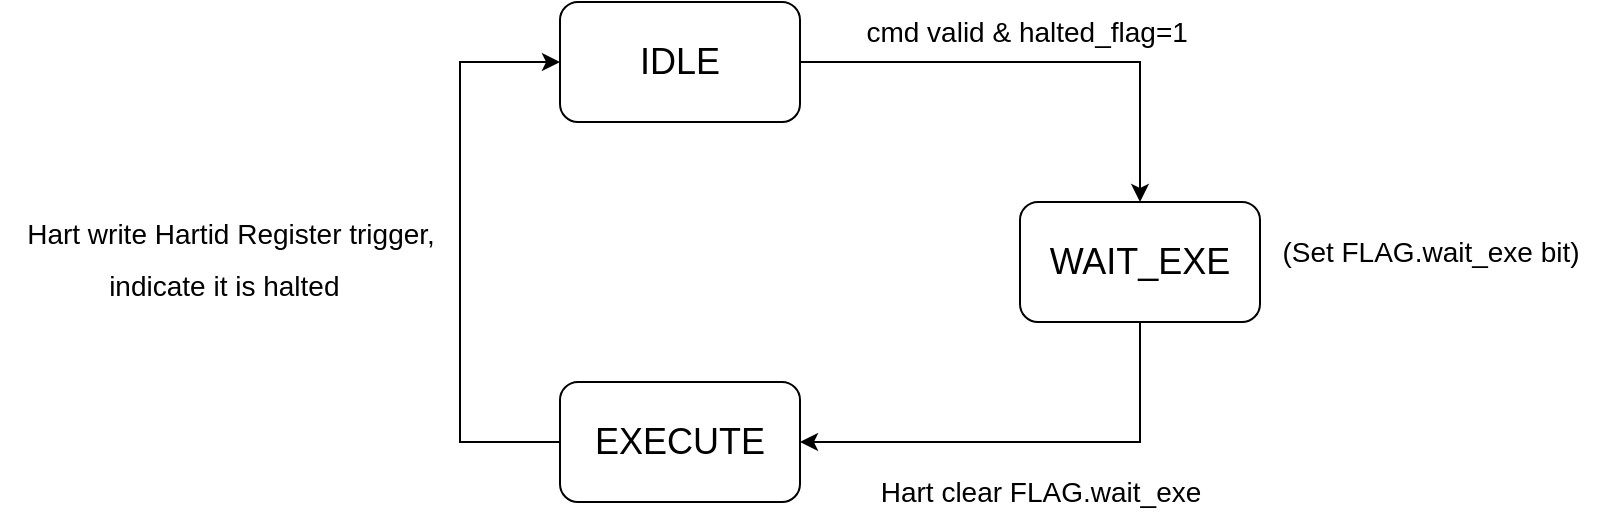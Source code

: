 <mxfile version="24.7.6">
  <diagram name="Page-1" id="58cdce13-f638-feb5-8d6f-7d28b1aa9fa0">
    <mxGraphModel dx="1195" dy="622" grid="1" gridSize="10" guides="1" tooltips="1" connect="1" arrows="1" fold="1" page="1" pageScale="1" pageWidth="1100" pageHeight="850" background="none" math="0" shadow="0">
      <root>
        <mxCell id="0" />
        <mxCell id="1" parent="0" />
        <mxCell id="yvpYBFrj47WIfBBR2a_V-3" style="edgeStyle=orthogonalEdgeStyle;rounded=0;orthogonalLoop=1;jettySize=auto;html=1;exitX=1;exitY=0.5;exitDx=0;exitDy=0;entryX=0.5;entryY=0;entryDx=0;entryDy=0;" edge="1" parent="1" source="yvpYBFrj47WIfBBR2a_V-1" target="yvpYBFrj47WIfBBR2a_V-2">
          <mxGeometry relative="1" as="geometry" />
        </mxCell>
        <mxCell id="yvpYBFrj47WIfBBR2a_V-1" value="&lt;font style=&quot;font-size: 18px;&quot;&gt;IDLE&lt;/font&gt;" style="rounded=1;whiteSpace=wrap;html=1;" vertex="1" parent="1">
          <mxGeometry x="440" y="150" width="120" height="60" as="geometry" />
        </mxCell>
        <mxCell id="yvpYBFrj47WIfBBR2a_V-6" style="edgeStyle=orthogonalEdgeStyle;rounded=0;orthogonalLoop=1;jettySize=auto;html=1;entryX=1;entryY=0.5;entryDx=0;entryDy=0;" edge="1" parent="1" source="yvpYBFrj47WIfBBR2a_V-2" target="yvpYBFrj47WIfBBR2a_V-5">
          <mxGeometry relative="1" as="geometry">
            <Array as="points">
              <mxPoint x="730" y="370" />
            </Array>
          </mxGeometry>
        </mxCell>
        <mxCell id="yvpYBFrj47WIfBBR2a_V-2" value="&lt;font style=&quot;font-size: 18px;&quot;&gt;WAIT_EXE&lt;/font&gt;" style="rounded=1;whiteSpace=wrap;html=1;" vertex="1" parent="1">
          <mxGeometry x="670" y="250" width="120" height="60" as="geometry" />
        </mxCell>
        <mxCell id="yvpYBFrj47WIfBBR2a_V-4" value="&lt;font style=&quot;font-size: 14px;&quot;&gt;cmd valid &amp;amp; halted_flag=1&amp;nbsp;&lt;/font&gt;" style="text;html=1;align=center;verticalAlign=middle;resizable=0;points=[];autosize=1;strokeColor=none;fillColor=none;" vertex="1" parent="1">
          <mxGeometry x="580" y="150" width="190" height="30" as="geometry" />
        </mxCell>
        <mxCell id="yvpYBFrj47WIfBBR2a_V-15" style="edgeStyle=orthogonalEdgeStyle;rounded=0;orthogonalLoop=1;jettySize=auto;html=1;exitX=0;exitY=0.5;exitDx=0;exitDy=0;entryX=0;entryY=0.5;entryDx=0;entryDy=0;" edge="1" parent="1" source="yvpYBFrj47WIfBBR2a_V-5" target="yvpYBFrj47WIfBBR2a_V-1">
          <mxGeometry relative="1" as="geometry">
            <mxPoint x="350" y="180" as="targetPoint" />
            <Array as="points">
              <mxPoint x="390" y="370" />
              <mxPoint x="390" y="180" />
            </Array>
          </mxGeometry>
        </mxCell>
        <mxCell id="yvpYBFrj47WIfBBR2a_V-5" value="&lt;span style=&quot;font-size: 18px;&quot;&gt;EXECUTE&lt;/span&gt;" style="rounded=1;whiteSpace=wrap;html=1;" vertex="1" parent="1">
          <mxGeometry x="440" y="340" width="120" height="60" as="geometry" />
        </mxCell>
        <mxCell id="yvpYBFrj47WIfBBR2a_V-7" value="&lt;font style=&quot;font-size: 14px;&quot;&gt;Hart clear FLAG.wait_exe&lt;/font&gt;" style="text;html=1;align=center;verticalAlign=middle;resizable=0;points=[];autosize=1;strokeColor=none;fillColor=none;" vertex="1" parent="1">
          <mxGeometry x="590" y="380" width="180" height="30" as="geometry" />
        </mxCell>
        <mxCell id="yvpYBFrj47WIfBBR2a_V-14" value="&lt;font style=&quot;font-size: 14px;&quot;&gt;(Set FLAG.wait_exe bit)&lt;/font&gt;" style="text;html=1;align=center;verticalAlign=middle;resizable=0;points=[];autosize=1;strokeColor=none;fillColor=none;" vertex="1" parent="1">
          <mxGeometry x="790" y="260" width="170" height="30" as="geometry" />
        </mxCell>
        <mxCell id="yvpYBFrj47WIfBBR2a_V-16" value="&lt;font style=&quot;font-size: 14px;&quot;&gt;Ha&lt;/font&gt;&lt;font style=&quot;font-size: 14px;&quot;&gt;rt write Hartid Register trigger,&lt;/font&gt;&lt;div&gt;&lt;font style=&quot;&quot;&gt;&lt;font style=&quot;font-size: 14px;&quot;&gt;ind&lt;font style=&quot;&quot;&gt;icate it is halte&lt;/font&gt;d&lt;/font&gt;&lt;span style=&quot;font-size: 24px;&quot;&gt;&amp;nbsp;&lt;/span&gt;&lt;/font&gt;&lt;/div&gt;" style="text;html=1;align=center;verticalAlign=middle;resizable=0;points=[];autosize=1;strokeColor=none;fillColor=none;" vertex="1" parent="1">
          <mxGeometry x="160" y="250" width="230" height="60" as="geometry" />
        </mxCell>
      </root>
    </mxGraphModel>
  </diagram>
</mxfile>
